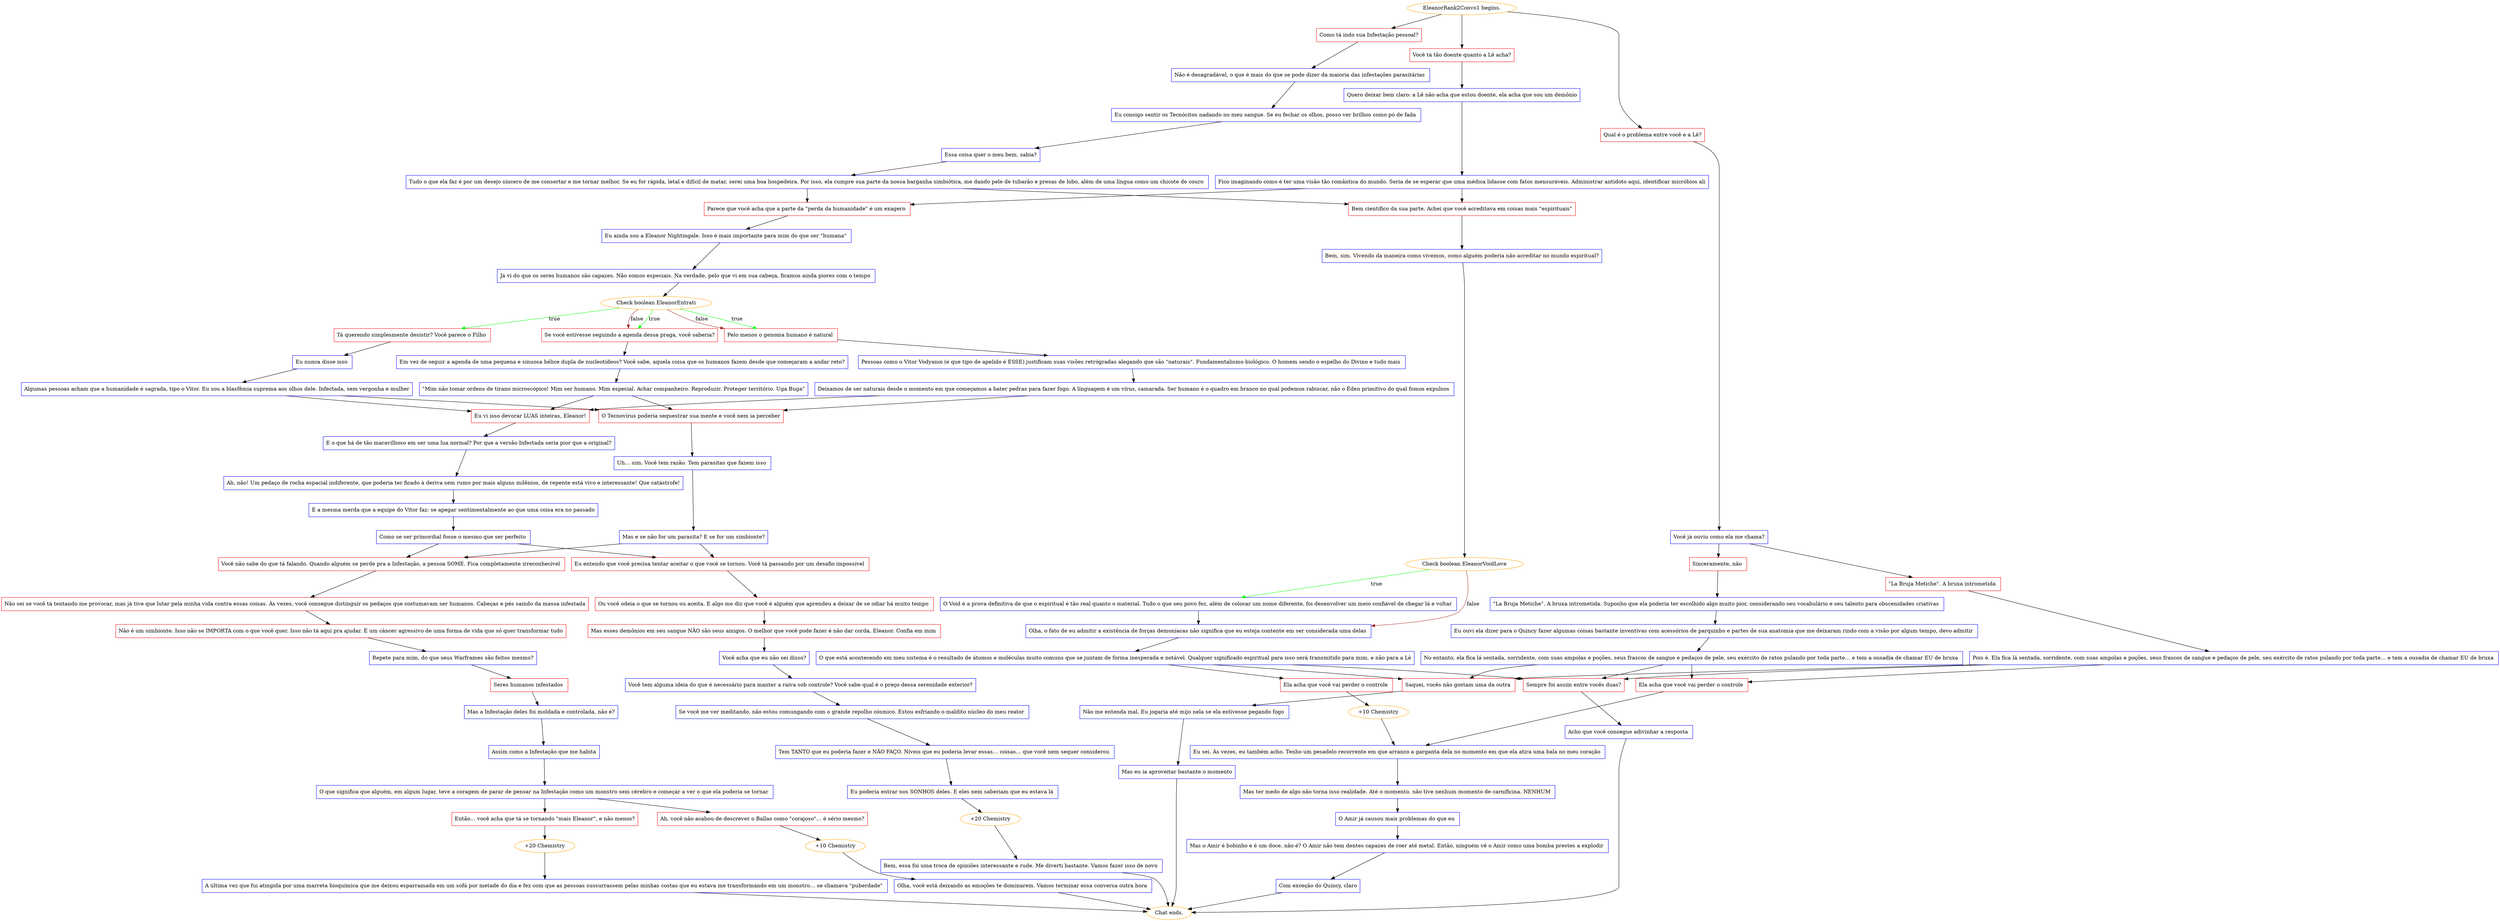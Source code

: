 digraph {
	"EleanorRank2Convo1 begins." [color=orange];
		"EleanorRank2Convo1 begins." -> j1766848701;
		"EleanorRank2Convo1 begins." -> j1519166861;
		"EleanorRank2Convo1 begins." -> j2039658682;
	j1766848701 [label="Você tá tão doente quanto a Lê acha?",shape=box,color=red];
		j1766848701 -> j1620174710;
	j1519166861 [label="Como tá indo sua Infestação pessoal?",shape=box,color=red];
		j1519166861 -> j3133928967;
	j2039658682 [label="Qual é o problema entre você e a Lê?",shape=box,color=red];
		j2039658682 -> j441563655;
	j1620174710 [label="Quero deixar bem claro: a Lê não acha que estou doente, ela acha que sou um demônio",shape=box,color=blue];
		j1620174710 -> j2064737206;
	j3133928967 [label="Não é desagradável, o que é mais do que se pode dizer da maioria das infestações parasitárias ",shape=box,color=blue];
		j3133928967 -> j2076363681;
	j441563655 [label="Você já ouviu como ela me chama?",shape=box,color=blue];
		j441563655 -> j2376844317;
		j441563655 -> j3248677033;
	j2064737206 [label="Fico imaginando como é ter uma visão tão romântica do mundo. Seria de se esperar que uma médica lidasse com fatos mensuráveis. Administrar antidoto aqui, identificar micróbios ali",shape=box,color=blue];
		j2064737206 -> j4137767817;
		j2064737206 -> j3504631251;
	j2076363681 [label="Eu consigo sentir os Tecnócitos nadando no meu sangue. Se eu fechar os olhos, posso ver brilhos como pó de fada ",shape=box,color=blue];
		j2076363681 -> j4252881950;
	j2376844317 [label="Sinceramente, não ",shape=box,color=red];
		j2376844317 -> j1603887834;
	j3248677033 [label="\"La Bruja Metiche\". A bruxa intrometida ",shape=box,color=red];
		j3248677033 -> j2374987503;
	j4137767817 [label="Bem científico da sua parte. Achei que você acreditava em coisas mais \"espirituais\"",shape=box,color=red];
		j4137767817 -> j3018355939;
	j3504631251 [label="Parece que você acha que a parte da \"perda da humanidade\" é um exagero ",shape=box,color=red];
		j3504631251 -> j17619838;
	j4252881950 [label="Essa coisa quer o meu bem, sabia?",shape=box,color=blue];
		j4252881950 -> j733302097;
	j1603887834 [label="\"La Bruja Metiche\". A bruxa intrometida. Suponho que ela poderia ter escolhido algo muito pior, considerando seu vocabulário e seu talento para obscenidades criativas ",shape=box,color=blue];
		j1603887834 -> j3816597742;
	j2374987503 [label="Pois é. Ela fica lá sentada, sorridente, com suas ampolas e poções, seus frascos de sangue e pedaços de pele, seu exército de ratos pulando por toda parte… e tem a ousadia de chamar EU de bruxa ",shape=box,color=blue];
		j2374987503 -> j459774840;
		j2374987503 -> j4112760437;
		j2374987503 -> j350890414;
	j3018355939 [label="Bem, sim. Vivendo da maneira como vivemos, como alguém poderia não acreditar no mundo espiritual?",shape=box,color=blue];
		j3018355939 -> j2546009719;
	j17619838 [label="Eu ainda sou a Eleanor Nightingale. Isso é mais importante para mim do que ser \"humana\" ",shape=box,color=blue];
		j17619838 -> j1984905094;
	j733302097 [label="Tudo o que ela faz é por um desejo sincero de me consertar e me tornar melhor. Se eu for rápida, letal e difícil de matar, serei uma boa hospedeira. Por isso, ela cumpre sua parte da nossa barganha simbiótica, me dando pele de tubarão e presas de lobo, além de uma língua como um chicote de couro ",shape=box,color=blue];
		j733302097 -> j4137767817;
		j733302097 -> j3504631251;
	j3816597742 [label="Eu ouvi ela dizer para o Quincy fazer algumas coisas bastante inventivas com acessórios de parquinho e partes de sua anatomia que me deixaram rindo com a visão por algum tempo, devo admitir ",shape=box,color=blue];
		j3816597742 -> j3540531034;
	j459774840 [label="Saquei, vocês não gostam uma da outra ",shape=box,color=red];
		j459774840 -> j3201581915;
	j4112760437 [label="Sempre foi assim entre vocês duas?",shape=box,color=red];
		j4112760437 -> j3143837571;
	j350890414 [label="Ela acha que você vai perder o controle ",shape=box,color=red];
		j350890414 -> j1142176537;
	j2546009719 [label="Check boolean EleanorVoidLove",color=orange];
		j2546009719 -> j2068839908 [label=true,color=green];
		j2546009719 -> j3204694625 [label=false,color=brown];
	j1984905094 [label="Já vi do que os seres humanos são capazes. Não somos especiais. Na verdade, pelo que vi em sua cabeça, ficamos ainda piores com o tempo ",shape=box,color=blue];
		j1984905094 -> j42144458;
	j3540531034 [label="No entanto, ela fica lá sentada, sorridente, com suas ampolas e poções, seus frascos de sangue e pedaços de pele, seu exército de ratos pulando por toda parte… e tem a ousadia de chamar EU de bruxa ",shape=box,color=blue];
		j3540531034 -> j459774840;
		j3540531034 -> j4112760437;
		j3540531034 -> j350890414;
	j3201581915 [label="Não me entenda mal. Eu jogaria até mijo nela se ela estivesse pegando fogo ",shape=box,color=blue];
		j3201581915 -> j936929672;
	j3143837571 [label="Acho que você consegue adivinhar a resposta ",shape=box,color=blue];
		j3143837571 -> "Chat ends.";
	j1142176537 [label="Eu sei. Às vezes, eu também acho. Tenho um pesadelo recorrente em que arranco a garganta dela no momento em que ela atira uma bala no meu coração ",shape=box,color=blue];
		j1142176537 -> j4027334383;
	j2068839908 [label="O Void é a prova definitiva de que o espiritual é tão real quanto o material. Tudo o que seu povo fez, além de colocar um nome diferente, foi desenvolver um meio confiável de chegar lá e voltar ",shape=box,color=blue];
		j2068839908 -> j3204694625;
	j3204694625 [label="Olha, o fato de eu admitir a existência de forças demoníacas não significa que eu esteja contente em ser considerada uma delas ",shape=box,color=blue];
		j3204694625 -> j3324282541;
	j42144458 [label="Check boolean EleanorEntrati",color=orange];
		j42144458 -> j301714033 [label=true,color=green];
		j42144458 -> j2735959514 [label=true,color=green];
		j42144458 -> j565914176 [label=true,color=green];
		j42144458 -> j2735959514 [label=false,color=brown];
		j42144458 -> j565914176 [label=false,color=brown];
	j936929672 [label="Mas eu ia aproveitar bastante o momento",shape=box,color=blue];
		j936929672 -> "Chat ends.";
	"Chat ends." [color=orange];
	j4027334383 [label="Mas ter medo de algo não torna isso realidade. Até o momento, não tive nenhum momento de carnificina. NENHUM ",shape=box,color=blue];
		j4027334383 -> j2924005951;
	j3324282541 [label="O que está acontecendo em meu sistema é o resultado de átomos e moléculas muito comuns que se juntam de forma inesperada e notável. Qualquer significado espiritual para isso será transmitido para mim, e não para a Lê",shape=box,color=blue];
		j3324282541 -> j459774840;
		j3324282541 -> j4112760437;
		j3324282541 -> j3210710398;
	j301714033 [label="Tá querendo simplesmente desistir? Você parece o Filho ",shape=box,color=red];
		j301714033 -> j2763397116;
	j2735959514 [label="Se você estivesse seguindo a agenda dessa praga, você saberia?",shape=box,color=red];
		j2735959514 -> j2973670112;
	j565914176 [label="Pelo menos o genoma humano é natural ",shape=box,color=red];
		j565914176 -> j172502889;
	j2924005951 [label="O Amir já causou mais problemas do que eu ",shape=box,color=blue];
		j2924005951 -> j1030620779;
	j3210710398 [label="Ela acha que você vai perder o controle ",shape=box,color=red];
		j3210710398 -> j1658515324;
	j2763397116 [label="Eu nunca disse isso ",shape=box,color=blue];
		j2763397116 -> j2598438150;
	j2973670112 [label="Em vez de seguir a agenda de uma pequena e sinuosa hélice dupla de nucleotídeos? Você sabe, aquela coisa que os humanos fazem desde que começaram a andar reto?",shape=box,color=blue];
		j2973670112 -> j1890187355;
	j172502889 [label="Pessoas como o Vitor Vodyanoi (e que tipo de apelido é ESSE) justificam suas visões retrógradas alegando que são \"naturais\". Fundamentalismo biológico. O homem sendo o espelho do Divino e tudo mais ",shape=box,color=blue];
		j172502889 -> j1260310315;
	j1030620779 [label="Mas o Amir é bobinho e é um doce, não é? O Amir não tem dentes capazes de roer até metal. Então, ninguém vê o Amir como uma bomba prestes a explodir ",shape=box,color=blue];
		j1030620779 -> j2867257797;
	j1658515324 [label="+10 Chemistry",color=orange];
		j1658515324 -> j1142176537;
	j2598438150 [label="Algumas pessoas acham que a humanidade é sagrada, tipo o Vitor. Eu sou a blasfêmia suprema aos olhos dele. Infectada, sem vergonha e mulher",shape=box,color=blue];
		j2598438150 -> j2578826315;
		j2598438150 -> j4178478453;
	j1890187355 [label="\"Mim não tomar ordens de tirano microscópico! Mim ser humano. Mim especial. Achar companheiro. Reproduzir. Proteger território. Uga Buga\"",shape=box,color=blue];
		j1890187355 -> j2578826315;
		j1890187355 -> j4178478453;
	j1260310315 [label="Deixamos de ser naturais desde o momento em que começamos a bater pedras para fazer fogo. A linguagem é um vírus, camarada. Ser humano é o quadro em branco no qual podemos rabiscar, não o Éden primitivo do qual fomos expulsos ",shape=box,color=blue];
		j1260310315 -> j2578826315;
		j1260310315 -> j4178478453;
	j2867257797 [label="Com exceção do Quincy, claro",shape=box,color=blue];
		j2867257797 -> "Chat ends.";
	j2578826315 [label="O Tecnovírus poderia sequestrar sua mente e você nem ia perceber",shape=box,color=red];
		j2578826315 -> j2422543203;
	j4178478453 [label="Eu vi isso devorar LUAS inteiras, Eleanor!",shape=box,color=red];
		j4178478453 -> j3908208155;
	j2422543203 [label="Uh… sim. Você tem razão. Tem parasitas que fazem isso ",shape=box,color=blue];
		j2422543203 -> j4263127533;
	j3908208155 [label="E o que há de tão maravilhoso em ser uma lua normal? Por que a versão Infestada seria pior que a original?",shape=box,color=blue];
		j3908208155 -> j2989778170;
	j4263127533 [label="Mas e se não for um parasita? E se for um simbionte?",shape=box,color=blue];
		j4263127533 -> j3227979904;
		j4263127533 -> j3303896561;
	j2989778170 [label="Ah, não! Um pedaço de rocha espacial indiferente, que poderia ter ficado à deriva sem rumo por mais alguns milênios, de repente está vivo e interessante! Que catástrofe!",shape=box,color=blue];
		j2989778170 -> j1403161468;
	j3227979904 [label="Você não sabe do que tá falando. Quando alguém se perde pra a Infestação, a pessoa SOME. Fica completamente irreconhecível ",shape=box,color=red];
		j3227979904 -> j2116665837;
	j3303896561 [label="Eu entendo que você precisa tentar aceitar o que você se tornou. Você tá passando por um desafio impossível ",shape=box,color=red];
		j3303896561 -> j2530998843;
	j1403161468 [label="É a mesma merda que a equipe do Vitor faz: se apegar sentimentalmente ao que uma coisa era no passado",shape=box,color=blue];
		j1403161468 -> j4219111172;
	j2116665837 [label="Não sei se você tá tentando me provocar, mas já tive que lutar pela minha vida contra essas coisas. Às vezes, você consegue distinguir os pedaços que costumavam ser humanos. Cabeças e pés saindo da massa infestada",shape=box,color=red];
		j2116665837 -> j937356539;
	j2530998843 [label="Ou você odeia o que se tornou ou aceita. E algo me diz que você é alguém que aprendeu a deixar de se odiar há muito tempo ",shape=box,color=red];
		j2530998843 -> j1086637776;
	j4219111172 [label="Como se ser primordial fosse o mesmo que ser perfeito ",shape=box,color=blue];
		j4219111172 -> j3227979904;
		j4219111172 -> j3303896561;
	j937356539 [label="Não é um simbionte. Isso não se IMPORTA com o que você quer. Isso não tá aqui pra ajudar. É um câncer agressivo de uma forma de vida que só quer transformar tudo",shape=box,color=red];
		j937356539 -> j3523020497;
	j1086637776 [label="Mas esses demônios em seu sangue NÃO são seus amigos. O melhor que você pode fazer é não dar corda, Eleanor. Confia em mim ",shape=box,color=red];
		j1086637776 -> j2462691706;
	j3523020497 [label="Repete para mim, do que seus Warframes são feitos mesmo?",shape=box,color=blue];
		j3523020497 -> j2171003974;
	j2462691706 [label="Você acha que eu não sei disso?",shape=box,color=blue];
		j2462691706 -> j174390897;
	j2171003974 [label="Seres humanos infestados ",shape=box,color=red];
		j2171003974 -> j1268901012;
	j174390897 [label="Você tem alguma ideia do que é necessário para manter a raiva sob controle? Você sabe qual é o preço dessa serenidade exterior?",shape=box,color=blue];
		j174390897 -> j669373664;
	j1268901012 [label="Mas a Infestação deles foi moldada e controlada, não é?",shape=box,color=blue];
		j1268901012 -> j3819038750;
	j669373664 [label="Se você me ver meditando, não estou comungando com o grande repolho cósmico. Estou esfriando o maldito núcleo do meu reator ",shape=box,color=blue];
		j669373664 -> j1267655664;
	j3819038750 [label="Assim como a Infestação que me habita",shape=box,color=blue];
		j3819038750 -> j1193662370;
	j1267655664 [label="Tem TANTO que eu poderia fazer e NÃO FAÇO. Níveis que eu poderia levar essas… coisas… que você nem sequer considerou ",shape=box,color=blue];
		j1267655664 -> j3259263717;
	j1193662370 [label="O que significa que alguém, em algum lugar, teve a coragem de parar de pensar na Infestação como um monstro sem cérebro e começar a ver o que ela poderia se tornar ",shape=box,color=blue];
		j1193662370 -> j2616120111;
		j1193662370 -> j1248783204;
	j3259263717 [label="Eu poderia entrar nos SONHOS deles. E eles nem saberiam que eu estava lá ",shape=box,color=blue];
		j3259263717 -> j1188268692;
	j2616120111 [label="Ah, você não acabou de descrever o Ballas como \"corajoso\"… é sério mesmo?",shape=box,color=red];
		j2616120111 -> j301593820;
	j1248783204 [label="Então… você acha que tá se tornando \"mais Eleanor\", e não menos?",shape=box,color=red];
		j1248783204 -> j1334059601;
	j1188268692 [label="+20 Chemistry",color=orange];
		j1188268692 -> j625359287;
	j301593820 [label="+10 Chemistry",color=orange];
		j301593820 -> j1031472412;
	j1334059601 [label="+20 Chemistry",color=orange];
		j1334059601 -> j3647496758;
	j625359287 [label="Bem, essa foi uma troca de opiniões interessante e rude. Me diverti bastante. Vamos fazer isso de novo ",shape=box,color=blue];
		j625359287 -> "Chat ends.";
	j1031472412 [label="Olha, você está deixando as emoções te dominarem. Vamos terminar essa conversa outra hora ",shape=box,color=blue];
		j1031472412 -> "Chat ends.";
	j3647496758 [label="A última vez que fui atingida por uma marreta bioquímica que me deixou esparramada em um sofá por metade do dia e fez com que as pessoas sussurrassem pelas minhas costas que eu estava me transformando em um monstro… se chamava \"puberdade\" ",shape=box,color=blue];
		j3647496758 -> "Chat ends.";
}